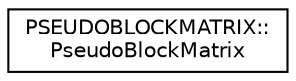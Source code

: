 digraph "Graphical Class Hierarchy"
{
 // LATEX_PDF_SIZE
  edge [fontname="Helvetica",fontsize="10",labelfontname="Helvetica",labelfontsize="10"];
  node [fontname="Helvetica",fontsize="10",shape=record];
  rankdir="LR";
  Node0 [label="PSEUDOBLOCKMATRIX::\lPseudoBlockMatrix",height=0.2,width=0.4,color="black", fillcolor="white", style="filled",URL="$classPSEUDOBLOCKMATRIX_1_1PseudoBlockMatrix.html",tooltip=" "];
}
